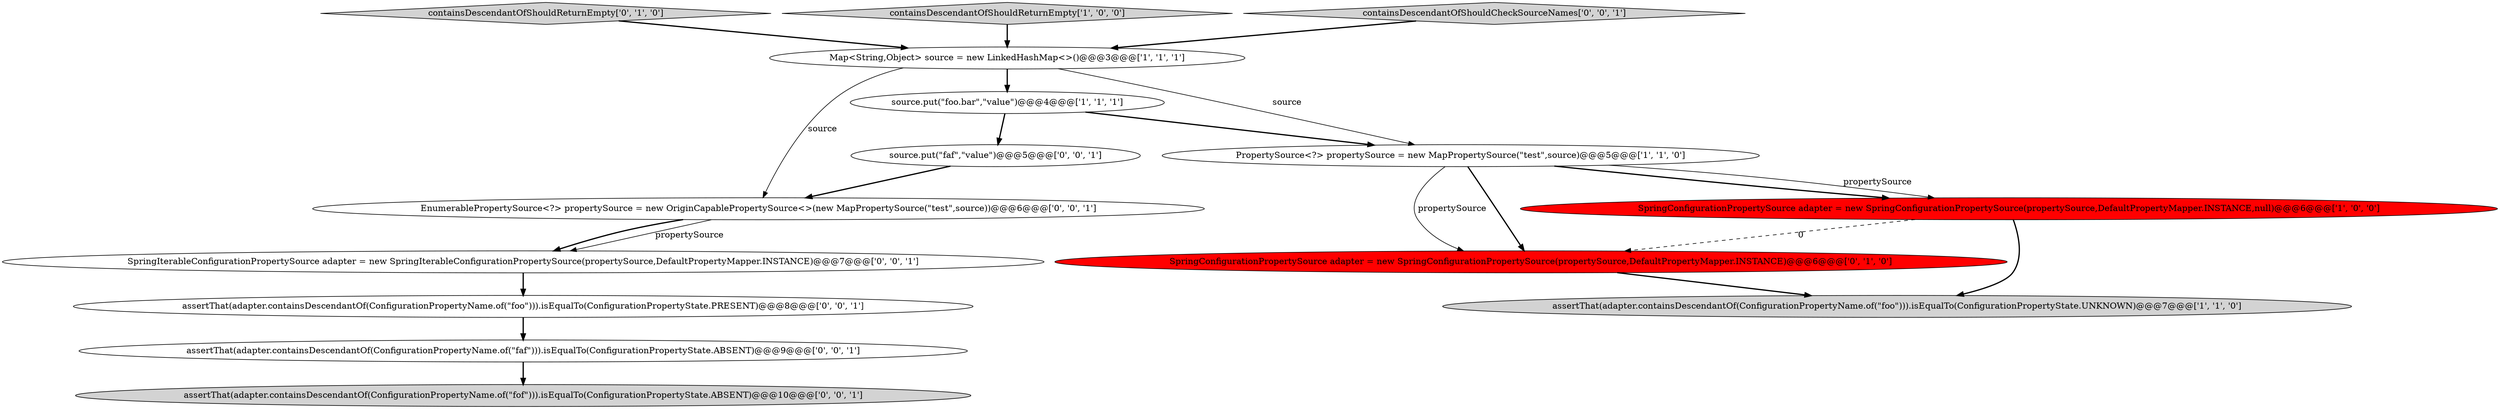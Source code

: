 digraph {
6 [style = filled, label = "containsDescendantOfShouldReturnEmpty['0', '1', '0']", fillcolor = lightgray, shape = diamond image = "AAA0AAABBB2BBB"];
1 [style = filled, label = "SpringConfigurationPropertySource adapter = new SpringConfigurationPropertySource(propertySource,DefaultPropertyMapper.INSTANCE,null)@@@6@@@['1', '0', '0']", fillcolor = red, shape = ellipse image = "AAA1AAABBB1BBB"];
13 [style = filled, label = "EnumerablePropertySource<?> propertySource = new OriginCapablePropertySource<>(new MapPropertySource(\"test\",source))@@@6@@@['0', '0', '1']", fillcolor = white, shape = ellipse image = "AAA0AAABBB3BBB"];
10 [style = filled, label = "source.put(\"faf\",\"value\")@@@5@@@['0', '0', '1']", fillcolor = white, shape = ellipse image = "AAA0AAABBB3BBB"];
11 [style = filled, label = "assertThat(adapter.containsDescendantOf(ConfigurationPropertyName.of(\"faf\"))).isEqualTo(ConfigurationPropertyState.ABSENT)@@@9@@@['0', '0', '1']", fillcolor = white, shape = ellipse image = "AAA0AAABBB3BBB"];
2 [style = filled, label = "containsDescendantOfShouldReturnEmpty['1', '0', '0']", fillcolor = lightgray, shape = diamond image = "AAA0AAABBB1BBB"];
0 [style = filled, label = "PropertySource<?> propertySource = new MapPropertySource(\"test\",source)@@@5@@@['1', '1', '0']", fillcolor = white, shape = ellipse image = "AAA0AAABBB1BBB"];
12 [style = filled, label = "assertThat(adapter.containsDescendantOf(ConfigurationPropertyName.of(\"foo\"))).isEqualTo(ConfigurationPropertyState.PRESENT)@@@8@@@['0', '0', '1']", fillcolor = white, shape = ellipse image = "AAA0AAABBB3BBB"];
7 [style = filled, label = "SpringConfigurationPropertySource adapter = new SpringConfigurationPropertySource(propertySource,DefaultPropertyMapper.INSTANCE)@@@6@@@['0', '1', '0']", fillcolor = red, shape = ellipse image = "AAA1AAABBB2BBB"];
8 [style = filled, label = "SpringIterableConfigurationPropertySource adapter = new SpringIterableConfigurationPropertySource(propertySource,DefaultPropertyMapper.INSTANCE)@@@7@@@['0', '0', '1']", fillcolor = white, shape = ellipse image = "AAA0AAABBB3BBB"];
14 [style = filled, label = "assertThat(adapter.containsDescendantOf(ConfigurationPropertyName.of(\"fof\"))).isEqualTo(ConfigurationPropertyState.ABSENT)@@@10@@@['0', '0', '1']", fillcolor = lightgray, shape = ellipse image = "AAA0AAABBB3BBB"];
5 [style = filled, label = "source.put(\"foo.bar\",\"value\")@@@4@@@['1', '1', '1']", fillcolor = white, shape = ellipse image = "AAA0AAABBB1BBB"];
4 [style = filled, label = "Map<String,Object> source = new LinkedHashMap<>()@@@3@@@['1', '1', '1']", fillcolor = white, shape = ellipse image = "AAA0AAABBB1BBB"];
3 [style = filled, label = "assertThat(adapter.containsDescendantOf(ConfigurationPropertyName.of(\"foo\"))).isEqualTo(ConfigurationPropertyState.UNKNOWN)@@@7@@@['1', '1', '0']", fillcolor = lightgray, shape = ellipse image = "AAA0AAABBB1BBB"];
9 [style = filled, label = "containsDescendantOfShouldCheckSourceNames['0', '0', '1']", fillcolor = lightgray, shape = diamond image = "AAA0AAABBB3BBB"];
4->0 [style = solid, label="source"];
5->10 [style = bold, label=""];
11->14 [style = bold, label=""];
9->4 [style = bold, label=""];
12->11 [style = bold, label=""];
1->3 [style = bold, label=""];
4->13 [style = solid, label="source"];
2->4 [style = bold, label=""];
7->3 [style = bold, label=""];
0->7 [style = bold, label=""];
6->4 [style = bold, label=""];
0->7 [style = solid, label="propertySource"];
5->0 [style = bold, label=""];
10->13 [style = bold, label=""];
0->1 [style = solid, label="propertySource"];
0->1 [style = bold, label=""];
13->8 [style = solid, label="propertySource"];
13->8 [style = bold, label=""];
1->7 [style = dashed, label="0"];
4->5 [style = bold, label=""];
8->12 [style = bold, label=""];
}
